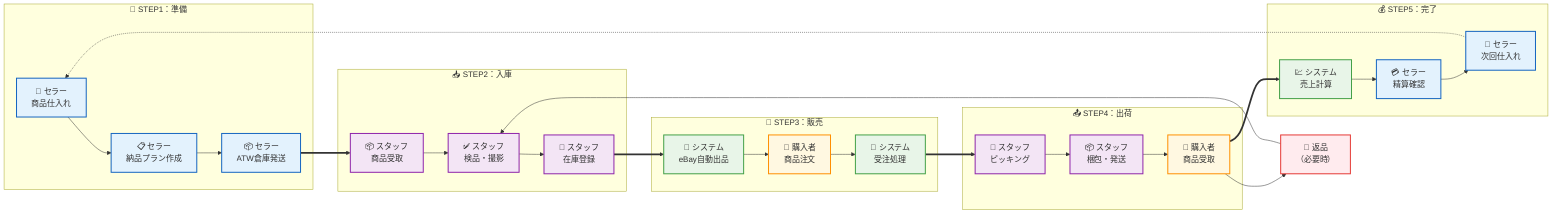 flowchart LR
    %% シンプルな左から右への流れ
    
    %% ステップ1：準備
    subgraph Step1 ["🎯 STEP1：準備"]
        A1["🛒 セラー<br/>商品仕入れ"]
        A2["📋 セラー<br/>納品プラン作成"]
        A3["📦 セラー<br/>ATW倉庫発送"]
    end
    
    %% ステップ2：入庫
    subgraph Step2 ["📥 STEP2：入庫"]
        B1["📦 スタッフ<br/>商品受取"]
        B2["✅ スタッフ<br/>検品・撮影"]
        B3["🏪 スタッフ<br/>在庫登録"]
    end
    
    %% ステップ3：販売
    subgraph Step3 ["🛒 STEP3：販売"]
        C1["🤖 システム<br/>eBay自動出品"]
        C2["👤 購入者<br/>商品注文"]
        C3["📨 システム<br/>受注処理"]
    end
    
    %% ステップ4：出荷
    subgraph Step4 ["📤 STEP4：出荷"]
        D1["🎯 スタッフ<br/>ピッキング"]
        D2["📦 スタッフ<br/>梱包・発送"]
        D3["👤 購入者<br/>商品受取"]
    end
    
    %% ステップ5：完了
    subgraph Step5 ["💰 STEP5：完了"]
        E1["💹 システム<br/>売上計算"]
        E2["💳 セラー<br/>精算確認"]
        E3["🔄 セラー<br/>次回仕入れ"]
    end
    
    %% メインフロー（太い矢印）
    A1 --> A2 --> A3
    A3 ==> B1
    B1 --> B2 --> B3
    B3 ==> C1
    C1 --> C2 --> C3
    C3 ==> D1
    D1 --> D2 --> D3
    D3 ==> E1
    E1 --> E2 --> E3
    
    %% 循環（点線）
    E3 -.-> A1
    
    %% 返品ルート（細い矢印）
    D3 --> RT["🔄 返品<br/>（必要時）"]
    RT --> B2
    
    %% スタイル
    classDef seller fill:#e3f2fd,stroke:#1565c0,stroke-width:2px
    classDef staff fill:#f3e5f5,stroke:#8e24aa,stroke-width:2px
    classDef system fill:#e8f5e8,stroke:#43a047,stroke-width:2px
    classDef customer fill:#fff8e1,stroke:#ff8f00,stroke-width:2px
    classDef returns fill:#ffebee,stroke:#e53935,stroke-width:2px
    
    class A1,A2,A3,E2,E3 seller
    class B1,B2,B3,D1,D2 staff
    class C1,C3,E1 system
    class C2,D3 customer
    class RT returns